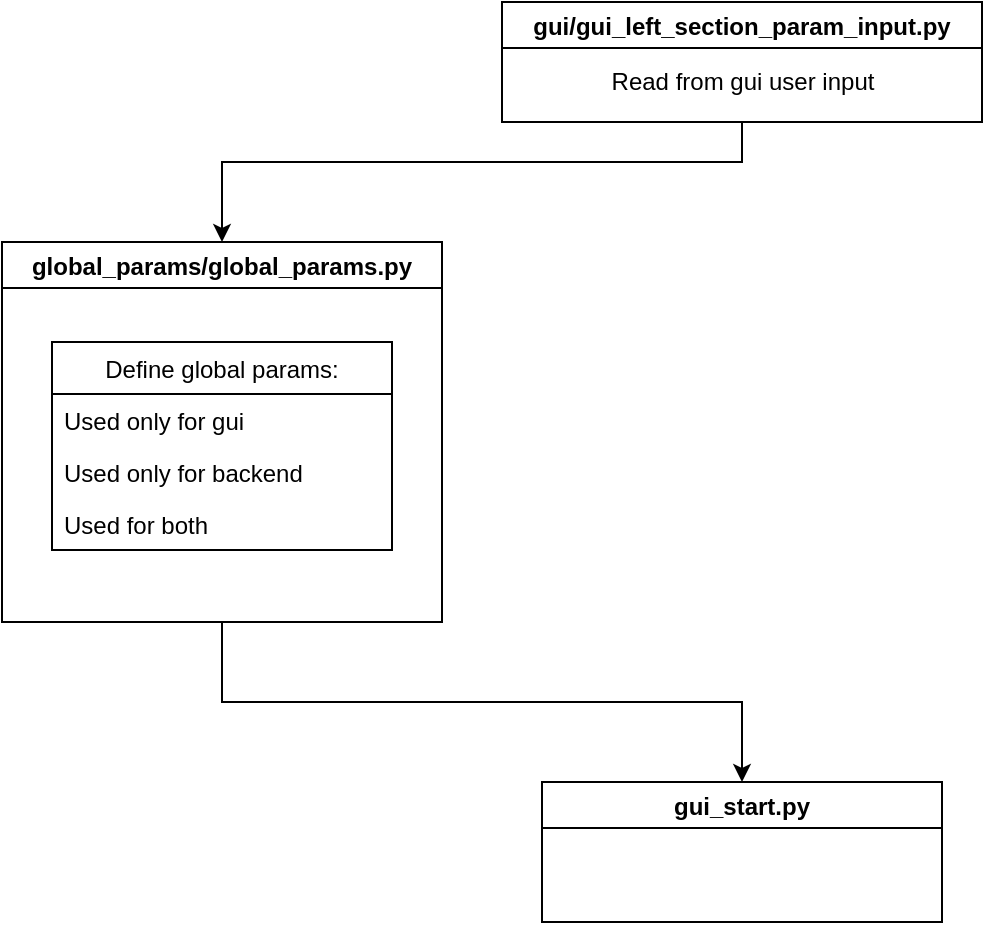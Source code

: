 <mxfile>
    <diagram id="N2ZC24TrMLR2RmuDm4WX" name="Page-1">
        <mxGraphModel dx="940" dy="730" grid="1" gridSize="10" guides="1" tooltips="1" connect="1" arrows="1" fold="1" page="1" pageScale="1" pageWidth="850" pageHeight="1100" math="0" shadow="0">
            <root>
                <mxCell id="0"/>
                <mxCell id="1" parent="0"/>
                <mxCell id="2" value="global_params/global_params.py" style="swimlane;" vertex="1" parent="1">
                    <mxGeometry x="110" y="160" width="220" height="190" as="geometry"/>
                </mxCell>
                <mxCell id="11" value="Define global params:" style="swimlane;fontStyle=0;childLayout=stackLayout;horizontal=1;startSize=26;horizontalStack=0;resizeParent=1;resizeParentMax=0;resizeLast=0;collapsible=1;marginBottom=0;" vertex="1" parent="2">
                    <mxGeometry x="25" y="50" width="170" height="104" as="geometry">
                        <mxRectangle x="20" y="30" width="150" height="26" as="alternateBounds"/>
                    </mxGeometry>
                </mxCell>
                <mxCell id="12" value="Used only for gui" style="text;strokeColor=none;fillColor=none;align=left;verticalAlign=top;spacingLeft=4;spacingRight=4;overflow=hidden;rotatable=0;points=[[0,0.5],[1,0.5]];portConstraint=eastwest;" vertex="1" parent="11">
                    <mxGeometry y="26" width="170" height="26" as="geometry"/>
                </mxCell>
                <mxCell id="13" value="Used only for backend" style="text;strokeColor=none;fillColor=none;align=left;verticalAlign=top;spacingLeft=4;spacingRight=4;overflow=hidden;rotatable=0;points=[[0,0.5],[1,0.5]];portConstraint=eastwest;" vertex="1" parent="11">
                    <mxGeometry y="52" width="170" height="26" as="geometry"/>
                </mxCell>
                <mxCell id="14" value="Used for both" style="text;strokeColor=none;fillColor=none;align=left;verticalAlign=top;spacingLeft=4;spacingRight=4;overflow=hidden;rotatable=0;points=[[0,0.5],[1,0.5]];portConstraint=eastwest;" vertex="1" parent="11">
                    <mxGeometry y="78" width="170" height="26" as="geometry"/>
                </mxCell>
                <mxCell id="4" value="gui/gui_left_section_param_input.py" style="swimlane;" vertex="1" parent="1">
                    <mxGeometry x="360" y="40" width="240" height="60" as="geometry"/>
                </mxCell>
                <mxCell id="5" value="Read from gui user input" style="text;html=1;align=center;verticalAlign=middle;resizable=0;points=[];autosize=1;strokeColor=none;" vertex="1" parent="4">
                    <mxGeometry x="45" y="30" width="150" height="20" as="geometry"/>
                </mxCell>
                <mxCell id="7" value="" style="endArrow=classic;html=1;exitX=0.5;exitY=1;exitDx=0;exitDy=0;entryX=0.5;entryY=0;entryDx=0;entryDy=0;rounded=0;" edge="1" parent="1" source="4" target="2">
                    <mxGeometry width="50" height="50" relative="1" as="geometry">
                        <mxPoint x="400" y="400" as="sourcePoint"/>
                        <mxPoint x="450" y="350" as="targetPoint"/>
                        <Array as="points">
                            <mxPoint x="480" y="120"/>
                            <mxPoint x="220" y="120"/>
                        </Array>
                    </mxGeometry>
                </mxCell>
                <mxCell id="8" value="gui_start.py" style="swimlane;" vertex="1" parent="1">
                    <mxGeometry x="380" y="430" width="200" height="70" as="geometry"/>
                </mxCell>
                <mxCell id="10" value="" style="edgeStyle=orthogonalEdgeStyle;rounded=0;orthogonalLoop=1;jettySize=auto;html=1;exitX=0.5;exitY=1;exitDx=0;exitDy=0;entryX=0.5;entryY=0;entryDx=0;entryDy=0;" edge="1" parent="1" source="2" target="8">
                    <mxGeometry relative="1" as="geometry">
                        <mxPoint x="480" y="230" as="sourcePoint"/>
                        <mxPoint x="480" y="270" as="targetPoint"/>
                    </mxGeometry>
                </mxCell>
            </root>
        </mxGraphModel>
    </diagram>
</mxfile>